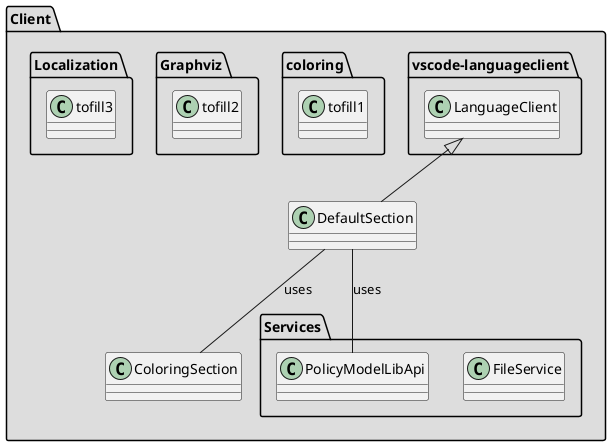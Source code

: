 @startuml

package Client #DDDDDD {

    package vscode-languageclient  {
        class LanguageClient
    }

    class DefaultSection
    class ColoringSection

    package coloring {
        class tofill1
    }

    package Graphviz{
        class tofill2
    }

    package Services{
        class FileService
        class PolicyModelLibApi
    }

    package Localization {
        class tofill3
    }

    DefaultSection -up-|> LanguageClient
    
    DefaultSection -- PolicyModelLibApi : uses
    DefaultSection -- ColoringSection : uses
}



@enduml